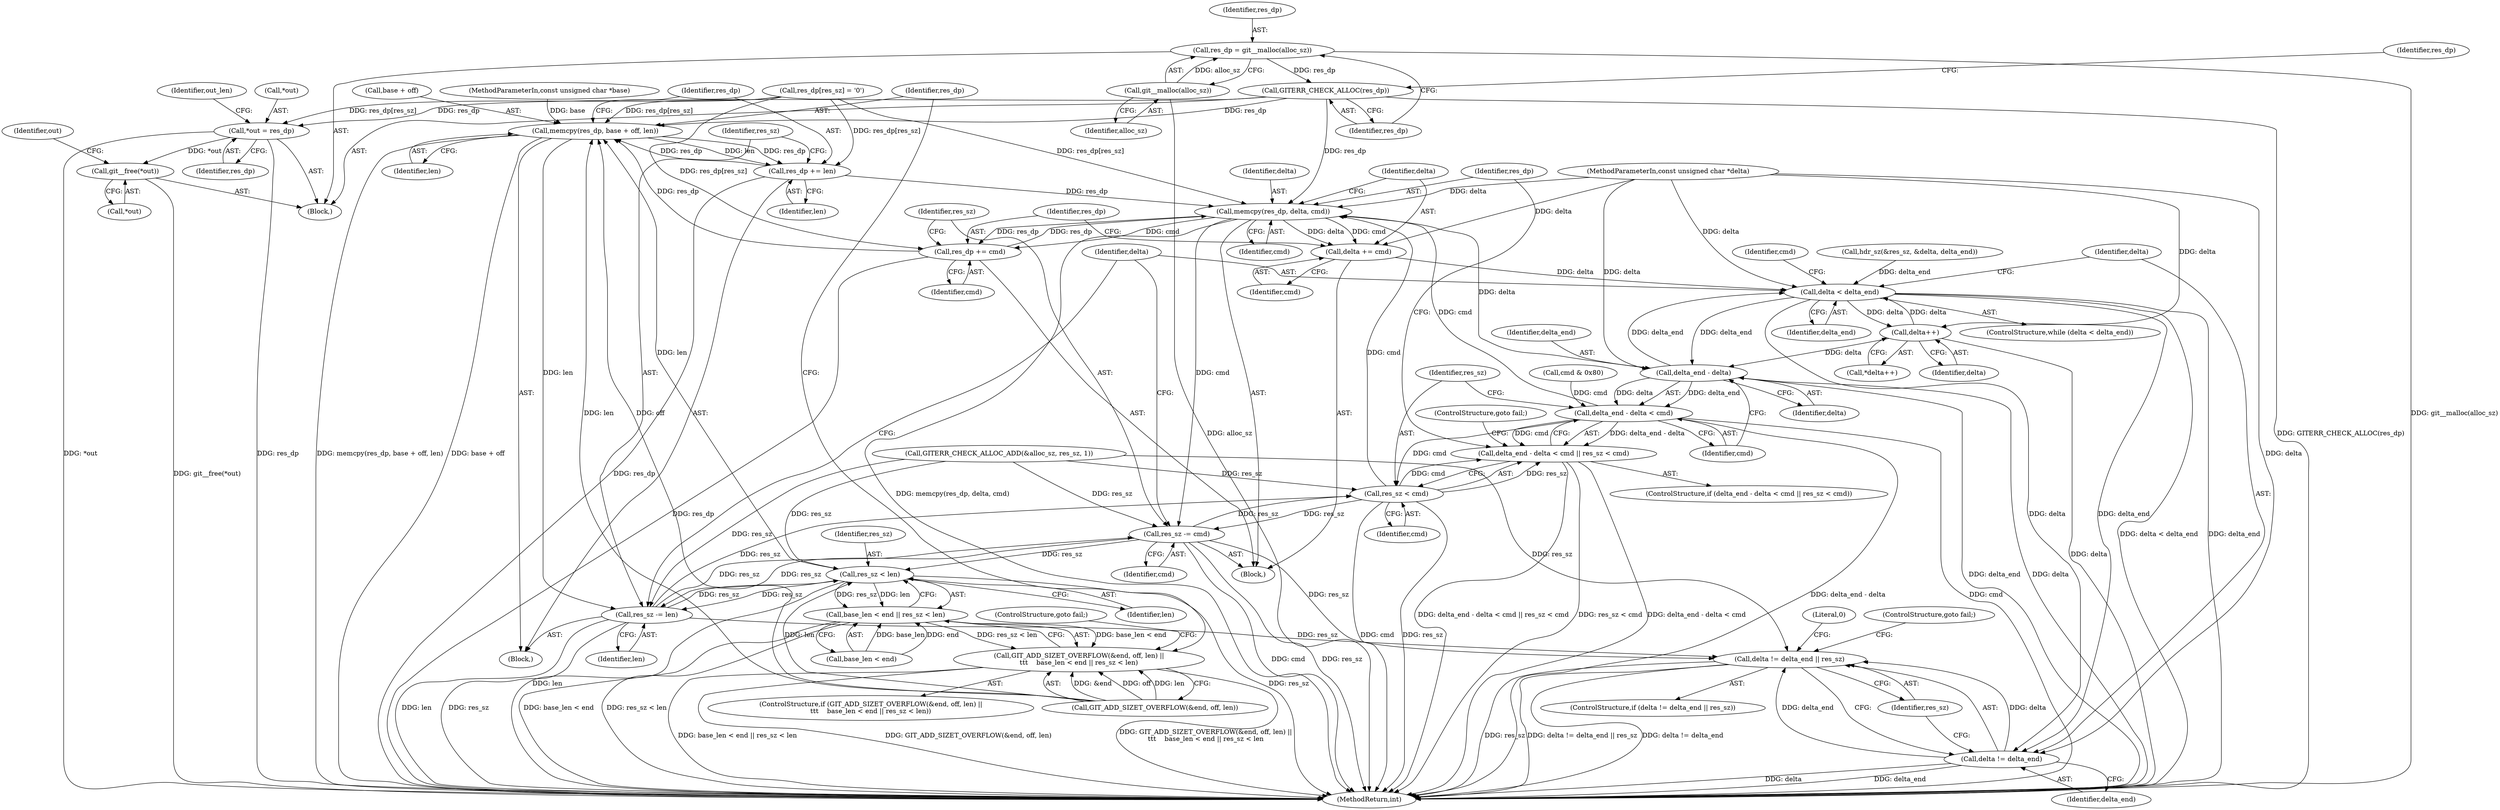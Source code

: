 digraph "0_libgit2_c1577110467b701dcbcf9439ac225ea851b47d22@API" {
"1000171" [label="(Call,res_dp = git__malloc(alloc_sz))"];
"1000173" [label="(Call,git__malloc(alloc_sz))"];
"1000175" [label="(Call,GITERR_CHECK_ALLOC(res_dp))"];
"1000182" [label="(Call,*out = res_dp)"];
"1000338" [label="(Call,git__free(*out))"];
"1000285" [label="(Call,memcpy(res_dp, base + off, len))"];
"1000291" [label="(Call,res_dp += len)"];
"1000312" [label="(Call,memcpy(res_dp, delta, cmd))"];
"1000316" [label="(Call,delta += cmd)"];
"1000191" [label="(Call,delta < delta_end)"];
"1000199" [label="(Call,delta++)"];
"1000304" [label="(Call,delta_end - delta)"];
"1000303" [label="(Call,delta_end - delta < cmd)"];
"1000302" [label="(Call,delta_end - delta < cmd || res_sz < cmd)"];
"1000308" [label="(Call,res_sz < cmd)"];
"1000322" [label="(Call,res_sz -= cmd)"];
"1000281" [label="(Call,res_sz < len)"];
"1000277" [label="(Call,base_len < end || res_sz < len)"];
"1000271" [label="(Call,GIT_ADD_SIZET_OVERFLOW(&end, off, len) ||\n\t\t\t    base_len < end || res_sz < len)"];
"1000294" [label="(Call,res_sz -= len)"];
"1000329" [label="(Call,delta != delta_end || res_sz)"];
"1000330" [label="(Call,delta != delta_end)"];
"1000319" [label="(Call,res_dp += cmd)"];
"1000312" [label="(Call,memcpy(res_dp, delta, cmd))"];
"1000109" [label="(MethodParameterIn,const unsigned char *delta)"];
"1000318" [label="(Identifier,cmd)"];
"1000316" [label="(Call,delta += cmd)"];
"1000283" [label="(Identifier,len)"];
"1000171" [label="(Call,res_dp = git__malloc(alloc_sz))"];
"1000308" [label="(Call,res_sz < cmd)"];
"1000176" [label="(Identifier,res_dp)"];
"1000305" [label="(Identifier,delta_end)"];
"1000307" [label="(Identifier,cmd)"];
"1000339" [label="(Call,*out)"];
"1000193" [label="(Identifier,delta_end)"];
"1000291" [label="(Call,res_dp += len)"];
"1000303" [label="(Call,delta_end - delta < cmd)"];
"1000202" [label="(Call,cmd & 0x80)"];
"1000198" [label="(Call,*delta++)"];
"1000287" [label="(Call,base + off)"];
"1000295" [label="(Identifier,res_sz)"];
"1000324" [label="(Identifier,cmd)"];
"1000323" [label="(Identifier,res_sz)"];
"1000294" [label="(Call,res_sz -= len)"];
"1000317" [label="(Identifier,delta)"];
"1000330" [label="(Call,delta != delta_end)"];
"1000197" [label="(Identifier,cmd)"];
"1000306" [label="(Identifier,delta)"];
"1000329" [label="(Call,delta != delta_end || res_sz)"];
"1000277" [label="(Call,base_len < end || res_sz < len)"];
"1000152" [label="(Call,hdr_sz(&res_sz, &delta, delta_end))"];
"1000302" [label="(Call,delta_end - delta < cmd || res_sz < cmd)"];
"1000309" [label="(Identifier,res_sz)"];
"1000332" [label="(Identifier,delta_end)"];
"1000175" [label="(Call,GITERR_CHECK_ALLOC(res_dp))"];
"1000177" [label="(Call,res_dp[res_sz] = '\0')"];
"1000192" [label="(Identifier,delta)"];
"1000355" [label="(MethodReturn,int)"];
"1000300" [label="(Block,)"];
"1000304" [label="(Call,delta_end - delta)"];
"1000311" [label="(ControlStructure,goto fail;)"];
"1000282" [label="(Identifier,res_sz)"];
"1000296" [label="(Identifier,len)"];
"1000292" [label="(Identifier,res_dp)"];
"1000182" [label="(Call,*out = res_dp)"];
"1000270" [label="(ControlStructure,if (GIT_ADD_SIZET_OVERFLOW(&end, off, len) ||\n\t\t\t    base_len < end || res_sz < len))"];
"1000272" [label="(Call,GIT_ADD_SIZET_OVERFLOW(&end, off, len))"];
"1000107" [label="(MethodParameterIn,const unsigned char *base)"];
"1000284" [label="(ControlStructure,goto fail;)"];
"1000343" [label="(Identifier,out)"];
"1000313" [label="(Identifier,res_dp)"];
"1000190" [label="(ControlStructure,while (delta < delta_end))"];
"1000336" [label="(Literal,0)"];
"1000310" [label="(Identifier,cmd)"];
"1000286" [label="(Identifier,res_dp)"];
"1000191" [label="(Call,delta < delta_end)"];
"1000331" [label="(Identifier,delta)"];
"1000166" [label="(Call,GITERR_CHECK_ALLOC_ADD(&alloc_sz, res_sz, 1))"];
"1000293" [label="(Identifier,len)"];
"1000188" [label="(Identifier,out_len)"];
"1000200" [label="(Identifier,delta)"];
"1000278" [label="(Call,base_len < end)"];
"1000338" [label="(Call,git__free(*out))"];
"1000173" [label="(Call,git__malloc(alloc_sz))"];
"1000183" [label="(Call,*out)"];
"1000319" [label="(Call,res_dp += cmd)"];
"1000179" [label="(Identifier,res_dp)"];
"1000199" [label="(Call,delta++)"];
"1000301" [label="(ControlStructure,if (delta_end - delta < cmd || res_sz < cmd))"];
"1000328" [label="(ControlStructure,if (delta != delta_end || res_sz))"];
"1000271" [label="(Call,GIT_ADD_SIZET_OVERFLOW(&end, off, len) ||\n\t\t\t    base_len < end || res_sz < len)"];
"1000333" [label="(Identifier,res_sz)"];
"1000111" [label="(Block,)"];
"1000322" [label="(Call,res_sz -= cmd)"];
"1000315" [label="(Identifier,cmd)"];
"1000314" [label="(Identifier,delta)"];
"1000321" [label="(Identifier,cmd)"];
"1000172" [label="(Identifier,res_dp)"];
"1000205" [label="(Block,)"];
"1000281" [label="(Call,res_sz < len)"];
"1000285" [label="(Call,memcpy(res_dp, base + off, len))"];
"1000290" [label="(Identifier,len)"];
"1000320" [label="(Identifier,res_dp)"];
"1000334" [label="(ControlStructure,goto fail;)"];
"1000185" [label="(Identifier,res_dp)"];
"1000174" [label="(Identifier,alloc_sz)"];
"1000171" -> "1000111"  [label="AST: "];
"1000171" -> "1000173"  [label="CFG: "];
"1000172" -> "1000171"  [label="AST: "];
"1000173" -> "1000171"  [label="AST: "];
"1000176" -> "1000171"  [label="CFG: "];
"1000171" -> "1000355"  [label="DDG: git__malloc(alloc_sz)"];
"1000173" -> "1000171"  [label="DDG: alloc_sz"];
"1000171" -> "1000175"  [label="DDG: res_dp"];
"1000173" -> "1000174"  [label="CFG: "];
"1000174" -> "1000173"  [label="AST: "];
"1000173" -> "1000355"  [label="DDG: alloc_sz"];
"1000175" -> "1000111"  [label="AST: "];
"1000175" -> "1000176"  [label="CFG: "];
"1000176" -> "1000175"  [label="AST: "];
"1000179" -> "1000175"  [label="CFG: "];
"1000175" -> "1000355"  [label="DDG: GITERR_CHECK_ALLOC(res_dp)"];
"1000175" -> "1000182"  [label="DDG: res_dp"];
"1000175" -> "1000285"  [label="DDG: res_dp"];
"1000175" -> "1000312"  [label="DDG: res_dp"];
"1000182" -> "1000111"  [label="AST: "];
"1000182" -> "1000185"  [label="CFG: "];
"1000183" -> "1000182"  [label="AST: "];
"1000185" -> "1000182"  [label="AST: "];
"1000188" -> "1000182"  [label="CFG: "];
"1000182" -> "1000355"  [label="DDG: res_dp"];
"1000182" -> "1000355"  [label="DDG: *out"];
"1000177" -> "1000182"  [label="DDG: res_dp[res_sz]"];
"1000182" -> "1000338"  [label="DDG: *out"];
"1000338" -> "1000111"  [label="AST: "];
"1000338" -> "1000339"  [label="CFG: "];
"1000339" -> "1000338"  [label="AST: "];
"1000343" -> "1000338"  [label="CFG: "];
"1000338" -> "1000355"  [label="DDG: git__free(*out)"];
"1000285" -> "1000205"  [label="AST: "];
"1000285" -> "1000290"  [label="CFG: "];
"1000286" -> "1000285"  [label="AST: "];
"1000287" -> "1000285"  [label="AST: "];
"1000290" -> "1000285"  [label="AST: "];
"1000292" -> "1000285"  [label="CFG: "];
"1000285" -> "1000355"  [label="DDG: memcpy(res_dp, base + off, len)"];
"1000285" -> "1000355"  [label="DDG: base + off"];
"1000177" -> "1000285"  [label="DDG: res_dp[res_sz]"];
"1000291" -> "1000285"  [label="DDG: res_dp"];
"1000319" -> "1000285"  [label="DDG: res_dp"];
"1000107" -> "1000285"  [label="DDG: base"];
"1000272" -> "1000285"  [label="DDG: off"];
"1000272" -> "1000285"  [label="DDG: len"];
"1000281" -> "1000285"  [label="DDG: len"];
"1000285" -> "1000291"  [label="DDG: len"];
"1000285" -> "1000291"  [label="DDG: res_dp"];
"1000285" -> "1000294"  [label="DDG: len"];
"1000291" -> "1000205"  [label="AST: "];
"1000291" -> "1000293"  [label="CFG: "];
"1000292" -> "1000291"  [label="AST: "];
"1000293" -> "1000291"  [label="AST: "];
"1000295" -> "1000291"  [label="CFG: "];
"1000291" -> "1000355"  [label="DDG: res_dp"];
"1000177" -> "1000291"  [label="DDG: res_dp[res_sz]"];
"1000291" -> "1000312"  [label="DDG: res_dp"];
"1000312" -> "1000300"  [label="AST: "];
"1000312" -> "1000315"  [label="CFG: "];
"1000313" -> "1000312"  [label="AST: "];
"1000314" -> "1000312"  [label="AST: "];
"1000315" -> "1000312"  [label="AST: "];
"1000317" -> "1000312"  [label="CFG: "];
"1000312" -> "1000355"  [label="DDG: memcpy(res_dp, delta, cmd)"];
"1000177" -> "1000312"  [label="DDG: res_dp[res_sz]"];
"1000319" -> "1000312"  [label="DDG: res_dp"];
"1000304" -> "1000312"  [label="DDG: delta"];
"1000109" -> "1000312"  [label="DDG: delta"];
"1000308" -> "1000312"  [label="DDG: cmd"];
"1000303" -> "1000312"  [label="DDG: cmd"];
"1000312" -> "1000316"  [label="DDG: cmd"];
"1000312" -> "1000316"  [label="DDG: delta"];
"1000312" -> "1000319"  [label="DDG: cmd"];
"1000312" -> "1000319"  [label="DDG: res_dp"];
"1000312" -> "1000322"  [label="DDG: cmd"];
"1000316" -> "1000300"  [label="AST: "];
"1000316" -> "1000318"  [label="CFG: "];
"1000317" -> "1000316"  [label="AST: "];
"1000318" -> "1000316"  [label="AST: "];
"1000320" -> "1000316"  [label="CFG: "];
"1000316" -> "1000191"  [label="DDG: delta"];
"1000109" -> "1000316"  [label="DDG: delta"];
"1000191" -> "1000190"  [label="AST: "];
"1000191" -> "1000193"  [label="CFG: "];
"1000192" -> "1000191"  [label="AST: "];
"1000193" -> "1000191"  [label="AST: "];
"1000197" -> "1000191"  [label="CFG: "];
"1000331" -> "1000191"  [label="CFG: "];
"1000191" -> "1000355"  [label="DDG: delta < delta_end"];
"1000191" -> "1000355"  [label="DDG: delta_end"];
"1000199" -> "1000191"  [label="DDG: delta"];
"1000109" -> "1000191"  [label="DDG: delta"];
"1000152" -> "1000191"  [label="DDG: delta_end"];
"1000304" -> "1000191"  [label="DDG: delta_end"];
"1000191" -> "1000199"  [label="DDG: delta"];
"1000191" -> "1000304"  [label="DDG: delta_end"];
"1000191" -> "1000330"  [label="DDG: delta"];
"1000191" -> "1000330"  [label="DDG: delta_end"];
"1000199" -> "1000198"  [label="AST: "];
"1000199" -> "1000200"  [label="CFG: "];
"1000200" -> "1000199"  [label="AST: "];
"1000198" -> "1000199"  [label="CFG: "];
"1000199" -> "1000355"  [label="DDG: delta"];
"1000109" -> "1000199"  [label="DDG: delta"];
"1000199" -> "1000304"  [label="DDG: delta"];
"1000304" -> "1000303"  [label="AST: "];
"1000304" -> "1000306"  [label="CFG: "];
"1000305" -> "1000304"  [label="AST: "];
"1000306" -> "1000304"  [label="AST: "];
"1000307" -> "1000304"  [label="CFG: "];
"1000304" -> "1000355"  [label="DDG: delta_end"];
"1000304" -> "1000355"  [label="DDG: delta"];
"1000304" -> "1000303"  [label="DDG: delta_end"];
"1000304" -> "1000303"  [label="DDG: delta"];
"1000109" -> "1000304"  [label="DDG: delta"];
"1000303" -> "1000302"  [label="AST: "];
"1000303" -> "1000307"  [label="CFG: "];
"1000307" -> "1000303"  [label="AST: "];
"1000309" -> "1000303"  [label="CFG: "];
"1000302" -> "1000303"  [label="CFG: "];
"1000303" -> "1000355"  [label="DDG: delta_end - delta"];
"1000303" -> "1000355"  [label="DDG: cmd"];
"1000303" -> "1000302"  [label="DDG: delta_end - delta"];
"1000303" -> "1000302"  [label="DDG: cmd"];
"1000202" -> "1000303"  [label="DDG: cmd"];
"1000303" -> "1000308"  [label="DDG: cmd"];
"1000302" -> "1000301"  [label="AST: "];
"1000302" -> "1000308"  [label="CFG: "];
"1000308" -> "1000302"  [label="AST: "];
"1000311" -> "1000302"  [label="CFG: "];
"1000313" -> "1000302"  [label="CFG: "];
"1000302" -> "1000355"  [label="DDG: delta_end - delta < cmd"];
"1000302" -> "1000355"  [label="DDG: delta_end - delta < cmd || res_sz < cmd"];
"1000302" -> "1000355"  [label="DDG: res_sz < cmd"];
"1000308" -> "1000302"  [label="DDG: res_sz"];
"1000308" -> "1000302"  [label="DDG: cmd"];
"1000308" -> "1000310"  [label="CFG: "];
"1000309" -> "1000308"  [label="AST: "];
"1000310" -> "1000308"  [label="AST: "];
"1000308" -> "1000355"  [label="DDG: cmd"];
"1000308" -> "1000355"  [label="DDG: res_sz"];
"1000294" -> "1000308"  [label="DDG: res_sz"];
"1000322" -> "1000308"  [label="DDG: res_sz"];
"1000166" -> "1000308"  [label="DDG: res_sz"];
"1000308" -> "1000322"  [label="DDG: res_sz"];
"1000322" -> "1000300"  [label="AST: "];
"1000322" -> "1000324"  [label="CFG: "];
"1000323" -> "1000322"  [label="AST: "];
"1000324" -> "1000322"  [label="AST: "];
"1000192" -> "1000322"  [label="CFG: "];
"1000322" -> "1000355"  [label="DDG: cmd"];
"1000322" -> "1000355"  [label="DDG: res_sz"];
"1000322" -> "1000281"  [label="DDG: res_sz"];
"1000322" -> "1000294"  [label="DDG: res_sz"];
"1000294" -> "1000322"  [label="DDG: res_sz"];
"1000166" -> "1000322"  [label="DDG: res_sz"];
"1000322" -> "1000329"  [label="DDG: res_sz"];
"1000281" -> "1000277"  [label="AST: "];
"1000281" -> "1000283"  [label="CFG: "];
"1000282" -> "1000281"  [label="AST: "];
"1000283" -> "1000281"  [label="AST: "];
"1000277" -> "1000281"  [label="CFG: "];
"1000281" -> "1000355"  [label="DDG: res_sz"];
"1000281" -> "1000355"  [label="DDG: len"];
"1000281" -> "1000277"  [label="DDG: res_sz"];
"1000281" -> "1000277"  [label="DDG: len"];
"1000294" -> "1000281"  [label="DDG: res_sz"];
"1000166" -> "1000281"  [label="DDG: res_sz"];
"1000272" -> "1000281"  [label="DDG: len"];
"1000281" -> "1000294"  [label="DDG: res_sz"];
"1000277" -> "1000271"  [label="AST: "];
"1000277" -> "1000278"  [label="CFG: "];
"1000278" -> "1000277"  [label="AST: "];
"1000271" -> "1000277"  [label="CFG: "];
"1000277" -> "1000355"  [label="DDG: base_len < end"];
"1000277" -> "1000355"  [label="DDG: res_sz < len"];
"1000277" -> "1000271"  [label="DDG: base_len < end"];
"1000277" -> "1000271"  [label="DDG: res_sz < len"];
"1000278" -> "1000277"  [label="DDG: base_len"];
"1000278" -> "1000277"  [label="DDG: end"];
"1000271" -> "1000270"  [label="AST: "];
"1000271" -> "1000272"  [label="CFG: "];
"1000272" -> "1000271"  [label="AST: "];
"1000284" -> "1000271"  [label="CFG: "];
"1000286" -> "1000271"  [label="CFG: "];
"1000271" -> "1000355"  [label="DDG: base_len < end || res_sz < len"];
"1000271" -> "1000355"  [label="DDG: GIT_ADD_SIZET_OVERFLOW(&end, off, len)"];
"1000271" -> "1000355"  [label="DDG: GIT_ADD_SIZET_OVERFLOW(&end, off, len) ||\n\t\t\t    base_len < end || res_sz < len"];
"1000272" -> "1000271"  [label="DDG: &end"];
"1000272" -> "1000271"  [label="DDG: off"];
"1000272" -> "1000271"  [label="DDG: len"];
"1000294" -> "1000205"  [label="AST: "];
"1000294" -> "1000296"  [label="CFG: "];
"1000295" -> "1000294"  [label="AST: "];
"1000296" -> "1000294"  [label="AST: "];
"1000192" -> "1000294"  [label="CFG: "];
"1000294" -> "1000355"  [label="DDG: len"];
"1000294" -> "1000355"  [label="DDG: res_sz"];
"1000166" -> "1000294"  [label="DDG: res_sz"];
"1000294" -> "1000329"  [label="DDG: res_sz"];
"1000329" -> "1000328"  [label="AST: "];
"1000329" -> "1000330"  [label="CFG: "];
"1000329" -> "1000333"  [label="CFG: "];
"1000330" -> "1000329"  [label="AST: "];
"1000333" -> "1000329"  [label="AST: "];
"1000334" -> "1000329"  [label="CFG: "];
"1000336" -> "1000329"  [label="CFG: "];
"1000329" -> "1000355"  [label="DDG: res_sz"];
"1000329" -> "1000355"  [label="DDG: delta != delta_end || res_sz"];
"1000329" -> "1000355"  [label="DDG: delta != delta_end"];
"1000330" -> "1000329"  [label="DDG: delta"];
"1000330" -> "1000329"  [label="DDG: delta_end"];
"1000166" -> "1000329"  [label="DDG: res_sz"];
"1000330" -> "1000332"  [label="CFG: "];
"1000331" -> "1000330"  [label="AST: "];
"1000332" -> "1000330"  [label="AST: "];
"1000333" -> "1000330"  [label="CFG: "];
"1000330" -> "1000355"  [label="DDG: delta"];
"1000330" -> "1000355"  [label="DDG: delta_end"];
"1000109" -> "1000330"  [label="DDG: delta"];
"1000319" -> "1000300"  [label="AST: "];
"1000319" -> "1000321"  [label="CFG: "];
"1000320" -> "1000319"  [label="AST: "];
"1000321" -> "1000319"  [label="AST: "];
"1000323" -> "1000319"  [label="CFG: "];
"1000319" -> "1000355"  [label="DDG: res_dp"];
"1000177" -> "1000319"  [label="DDG: res_dp[res_sz]"];
}
